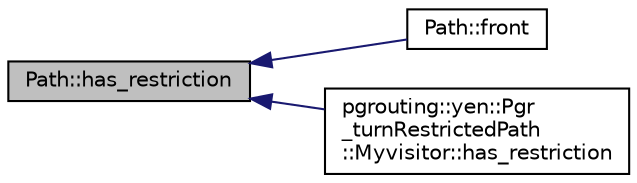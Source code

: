 digraph "Path::has_restriction"
{
  edge [fontname="Helvetica",fontsize="10",labelfontname="Helvetica",labelfontsize="10"];
  node [fontname="Helvetica",fontsize="10",shape=record];
  rankdir="LR";
  Node293 [label="Path::has_restriction",height=0.2,width=0.4,color="black", fillcolor="grey75", style="filled", fontcolor="black"];
  Node293 -> Node294 [dir="back",color="midnightblue",fontsize="10",style="solid",fontname="Helvetica"];
  Node294 [label="Path::front",height=0.2,width=0.4,color="black", fillcolor="white", style="filled",URL="$classPath.html#a6fc87e41a998bdfe9fd94c3647e6f2ba"];
  Node293 -> Node295 [dir="back",color="midnightblue",fontsize="10",style="solid",fontname="Helvetica"];
  Node295 [label="pgrouting::yen::Pgr\l_turnRestrictedPath\l::Myvisitor::has_restriction",height=0.2,width=0.4,color="black", fillcolor="white", style="filled",URL="$classpgrouting_1_1yen_1_1Pgr__turnRestrictedPath_1_1Myvisitor.html#a2630afaa1bbdbb502c27118cfbb1bce4"];
}

